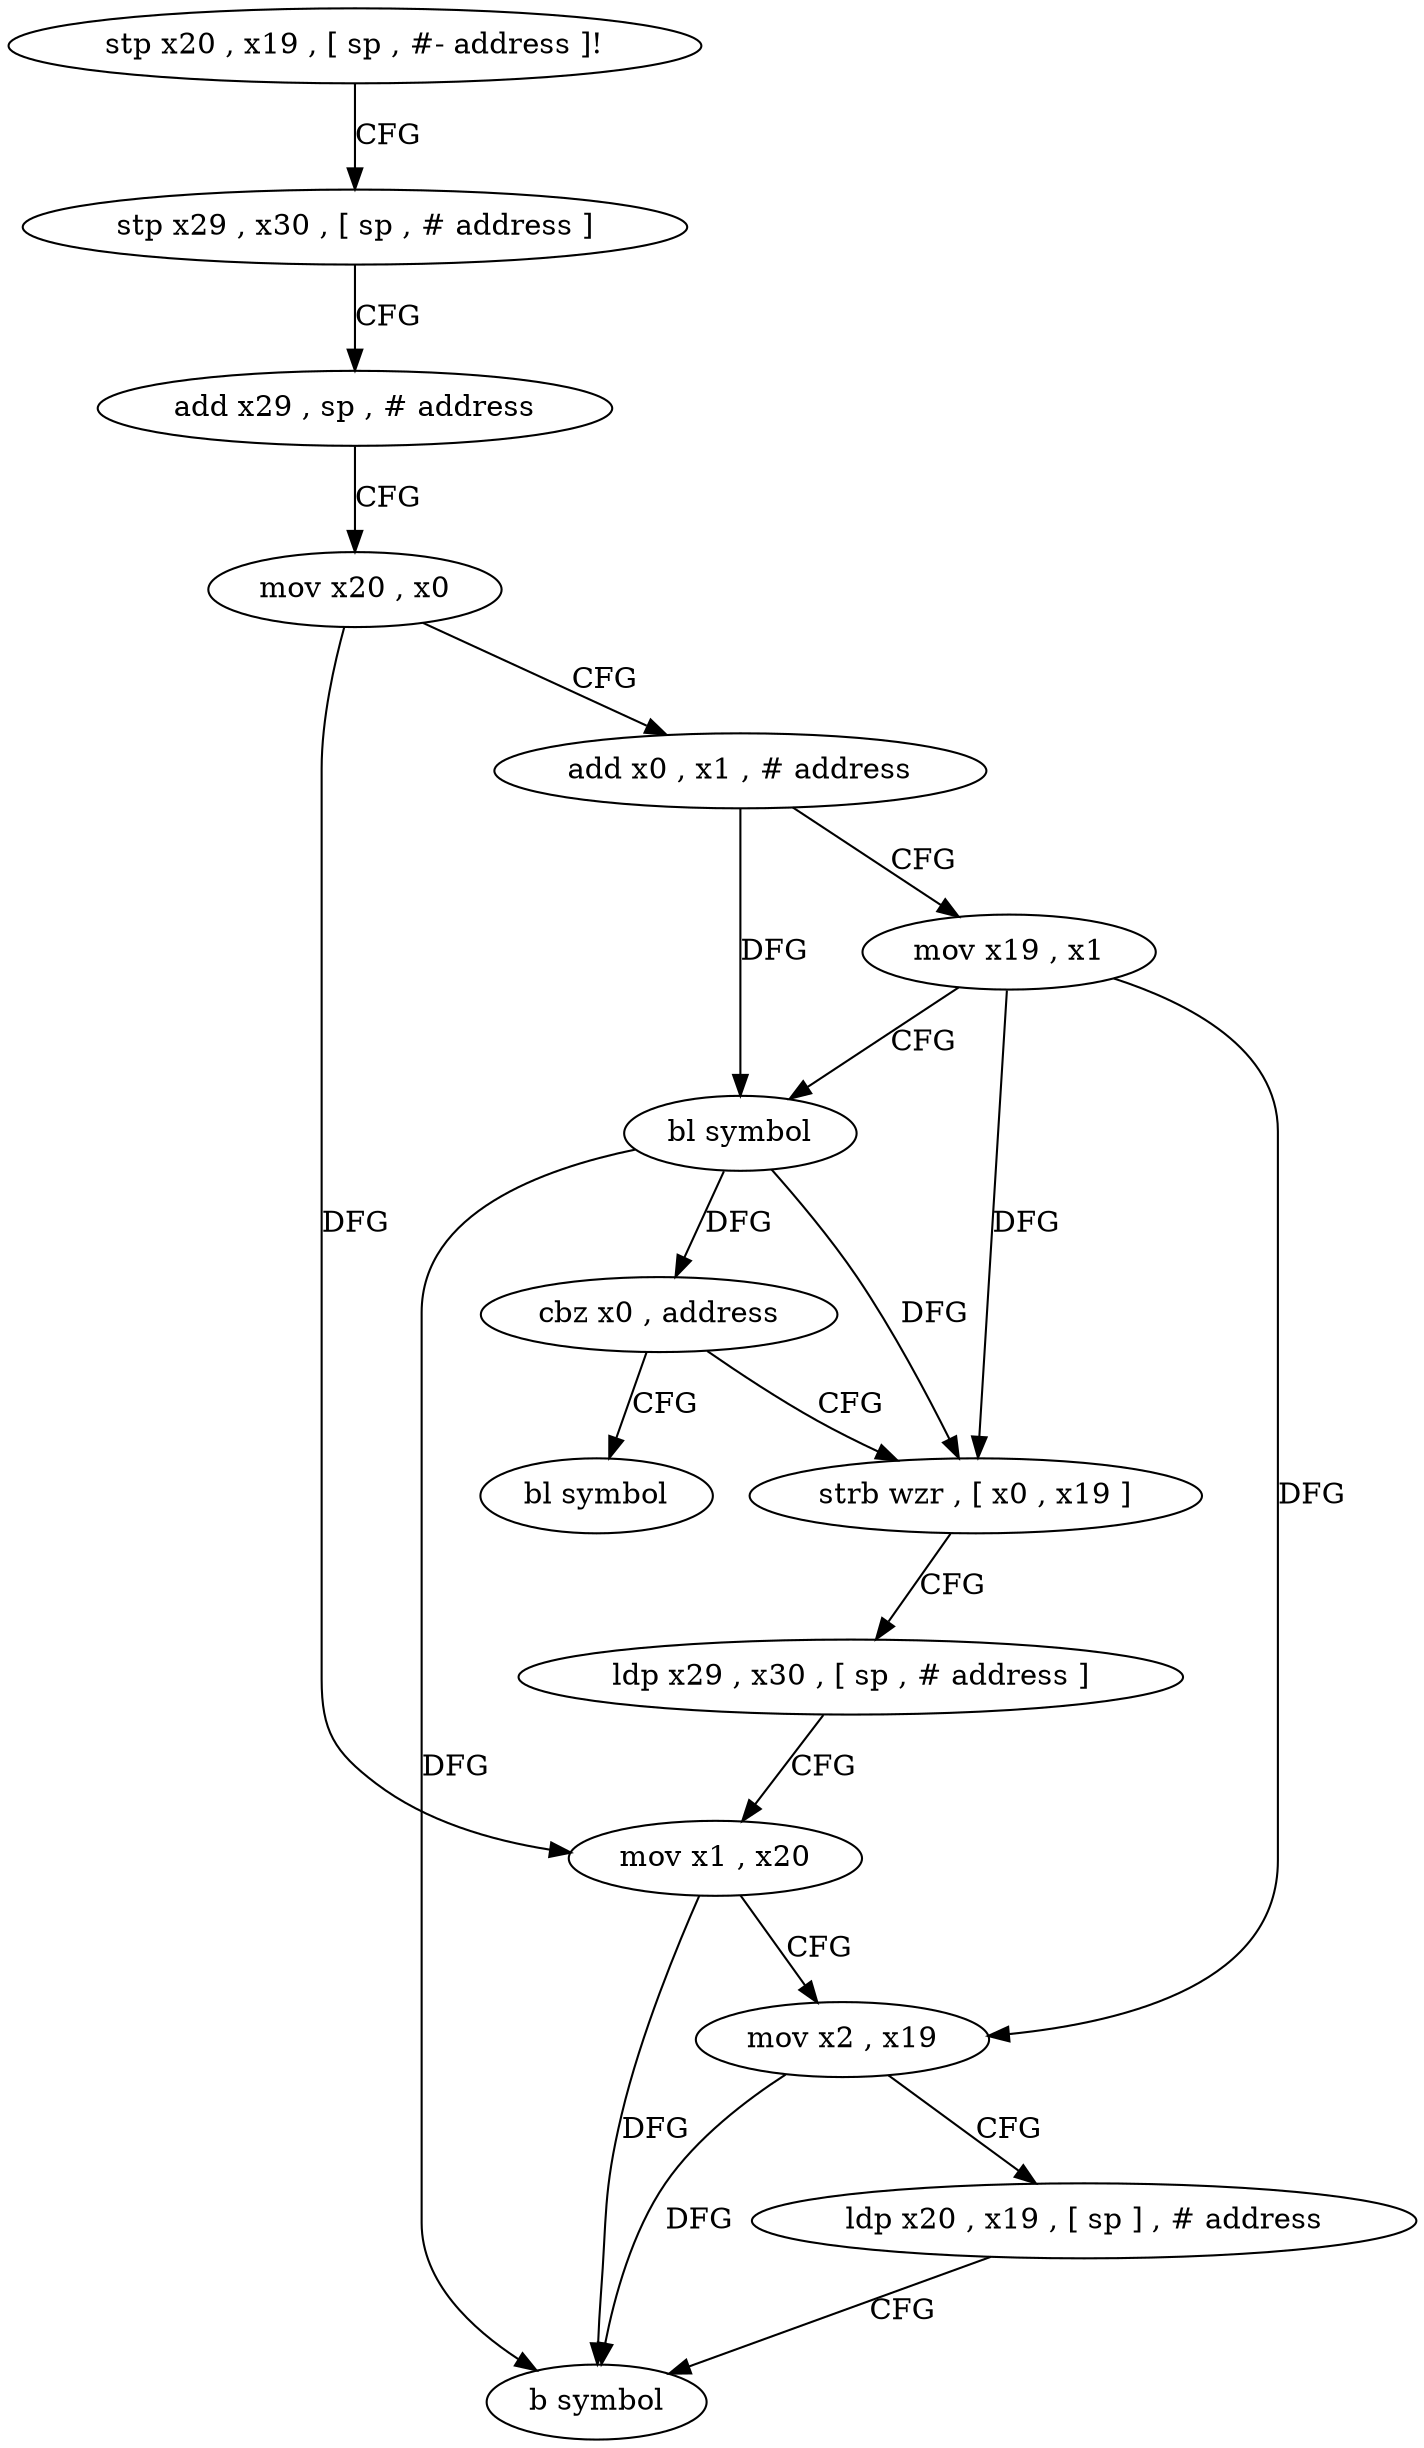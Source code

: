 digraph "func" {
"4217316" [label = "stp x20 , x19 , [ sp , #- address ]!" ]
"4217320" [label = "stp x29 , x30 , [ sp , # address ]" ]
"4217324" [label = "add x29 , sp , # address" ]
"4217328" [label = "mov x20 , x0" ]
"4217332" [label = "add x0 , x1 , # address" ]
"4217336" [label = "mov x19 , x1" ]
"4217340" [label = "bl symbol" ]
"4217344" [label = "cbz x0 , address" ]
"4217372" [label = "bl symbol" ]
"4217348" [label = "strb wzr , [ x0 , x19 ]" ]
"4217352" [label = "ldp x29 , x30 , [ sp , # address ]" ]
"4217356" [label = "mov x1 , x20" ]
"4217360" [label = "mov x2 , x19" ]
"4217364" [label = "ldp x20 , x19 , [ sp ] , # address" ]
"4217368" [label = "b symbol" ]
"4217316" -> "4217320" [ label = "CFG" ]
"4217320" -> "4217324" [ label = "CFG" ]
"4217324" -> "4217328" [ label = "CFG" ]
"4217328" -> "4217332" [ label = "CFG" ]
"4217328" -> "4217356" [ label = "DFG" ]
"4217332" -> "4217336" [ label = "CFG" ]
"4217332" -> "4217340" [ label = "DFG" ]
"4217336" -> "4217340" [ label = "CFG" ]
"4217336" -> "4217348" [ label = "DFG" ]
"4217336" -> "4217360" [ label = "DFG" ]
"4217340" -> "4217344" [ label = "DFG" ]
"4217340" -> "4217348" [ label = "DFG" ]
"4217340" -> "4217368" [ label = "DFG" ]
"4217344" -> "4217372" [ label = "CFG" ]
"4217344" -> "4217348" [ label = "CFG" ]
"4217348" -> "4217352" [ label = "CFG" ]
"4217352" -> "4217356" [ label = "CFG" ]
"4217356" -> "4217360" [ label = "CFG" ]
"4217356" -> "4217368" [ label = "DFG" ]
"4217360" -> "4217364" [ label = "CFG" ]
"4217360" -> "4217368" [ label = "DFG" ]
"4217364" -> "4217368" [ label = "CFG" ]
}

